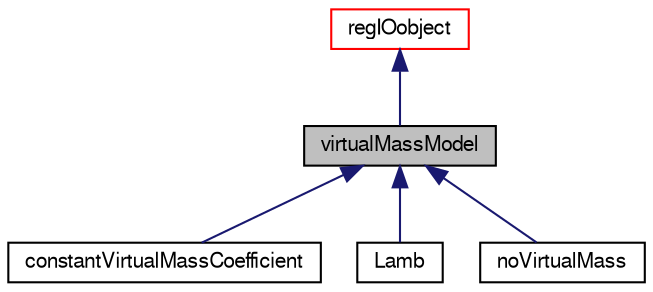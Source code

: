 digraph "virtualMassModel"
{
  bgcolor="transparent";
  edge [fontname="FreeSans",fontsize="10",labelfontname="FreeSans",labelfontsize="10"];
  node [fontname="FreeSans",fontsize="10",shape=record];
  Node0 [label="virtualMassModel",height=0.2,width=0.4,color="black", fillcolor="grey75", style="filled", fontcolor="black"];
  Node1 -> Node0 [dir="back",color="midnightblue",fontsize="10",style="solid",fontname="FreeSans"];
  Node1 [label="regIOobject",height=0.2,width=0.4,color="red",URL="$a26334.html",tooltip="regIOobject is an abstract class derived from IOobject to handle automatic object registration with t..."];
  Node0 -> Node3 [dir="back",color="midnightblue",fontsize="10",style="solid",fontname="FreeSans"];
  Node3 [label="constantVirtualMassCoefficient",height=0.2,width=0.4,color="black",URL="$a32190.html",tooltip="Constant coefficient virtual mass model. "];
  Node0 -> Node4 [dir="back",color="midnightblue",fontsize="10",style="solid",fontname="FreeSans"];
  Node4 [label="Lamb",height=0.2,width=0.4,color="black",URL="$a32194.html",tooltip="Virtual mass model of Lamb. "];
  Node0 -> Node5 [dir="back",color="midnightblue",fontsize="10",style="solid",fontname="FreeSans"];
  Node5 [label="noVirtualMass",height=0.2,width=0.4,color="black",URL="$a32198.html"];
}
